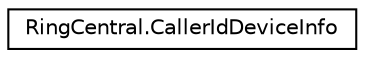 digraph "Graphical Class Hierarchy"
{
 // LATEX_PDF_SIZE
  edge [fontname="Helvetica",fontsize="10",labelfontname="Helvetica",labelfontsize="10"];
  node [fontname="Helvetica",fontsize="10",shape=record];
  rankdir="LR";
  Node0 [label="RingCentral.CallerIdDeviceInfo",height=0.2,width=0.4,color="black", fillcolor="white", style="filled",URL="$classRingCentral_1_1CallerIdDeviceInfo.html",tooltip=" "];
}

